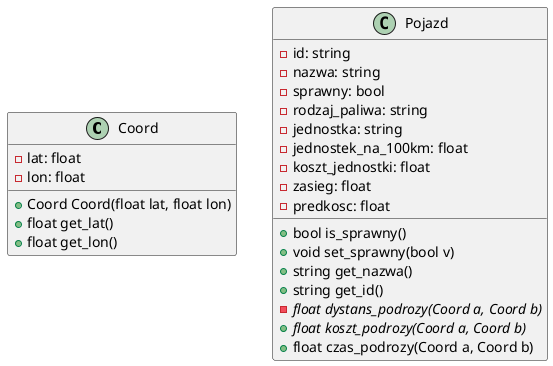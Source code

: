 @startuml pojazdy

class Coord {
  -lat: float
  -lon: float 

  +Coord Coord(float lat, float lon)
  +float get_lat()
  +float get_lon()
}

class Pojazd {
  -id: string
  -nazwa: string
  -sprawny: bool
  -rodzaj_paliwa: string
  -jednostka: string
  -jednostek_na_100km: float
  -koszt_jednostki: float 
  -zasieg: float
  -predkosc: float
  
  +bool is_sprawny()
  +void set_sprawny(bool v)
  +string get_nazwa()
  +string get_id()
  -float {abstract} dystans_podrozy(Coord a, Coord b)
  +float {abstract} koszt_podrozy(Coord a, Coord b)
  +float czas_podrozy(Coord a, Coord b)
}


@enduml 
